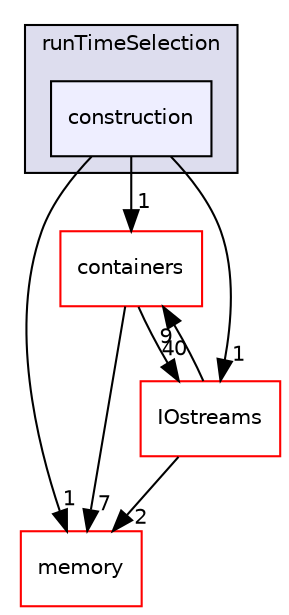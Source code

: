 digraph "src/OpenFOAM/db/runTimeSelection/construction" {
  bgcolor=transparent;
  compound=true
  node [ fontsize="10", fontname="Helvetica"];
  edge [ labelfontsize="10", labelfontname="Helvetica"];
  subgraph clusterdir_97107bb83a2a5bbfad7ddd584e3f301c {
    graph [ bgcolor="#ddddee", pencolor="black", label="runTimeSelection" fontname="Helvetica", fontsize="10", URL="dir_97107bb83a2a5bbfad7ddd584e3f301c.html"]
  dir_9dcfe6f37b3ef49bab5b4b0581eb40f9 [shape=box, label="construction", style="filled", fillcolor="#eeeeff", pencolor="black", URL="dir_9dcfe6f37b3ef49bab5b4b0581eb40f9.html"];
  }
  dir_385a22dcc2f7120acb0f1a7a832b3b8d [shape=box label="memory" color="red" URL="dir_385a22dcc2f7120acb0f1a7a832b3b8d.html"];
  dir_19d0872053bde092be81d7fe3f56cbf7 [shape=box label="containers" color="red" URL="dir_19d0872053bde092be81d7fe3f56cbf7.html"];
  dir_466e4f5b4cc1582939ab4ceba36098d8 [shape=box label="IOstreams" color="red" URL="dir_466e4f5b4cc1582939ab4ceba36098d8.html"];
  dir_19d0872053bde092be81d7fe3f56cbf7->dir_385a22dcc2f7120acb0f1a7a832b3b8d [headlabel="7", labeldistance=1.5 headhref="dir_001903_002222.html"];
  dir_19d0872053bde092be81d7fe3f56cbf7->dir_466e4f5b4cc1582939ab4ceba36098d8 [headlabel="40", labeldistance=1.5 headhref="dir_001903_001993.html"];
  dir_466e4f5b4cc1582939ab4ceba36098d8->dir_385a22dcc2f7120acb0f1a7a832b3b8d [headlabel="2", labeldistance=1.5 headhref="dir_001993_002222.html"];
  dir_466e4f5b4cc1582939ab4ceba36098d8->dir_19d0872053bde092be81d7fe3f56cbf7 [headlabel="9", labeldistance=1.5 headhref="dir_001993_001903.html"];
  dir_9dcfe6f37b3ef49bab5b4b0581eb40f9->dir_385a22dcc2f7120acb0f1a7a832b3b8d [headlabel="1", labeldistance=1.5 headhref="dir_002009_002222.html"];
  dir_9dcfe6f37b3ef49bab5b4b0581eb40f9->dir_19d0872053bde092be81d7fe3f56cbf7 [headlabel="1", labeldistance=1.5 headhref="dir_002009_001903.html"];
  dir_9dcfe6f37b3ef49bab5b4b0581eb40f9->dir_466e4f5b4cc1582939ab4ceba36098d8 [headlabel="1", labeldistance=1.5 headhref="dir_002009_001993.html"];
}
